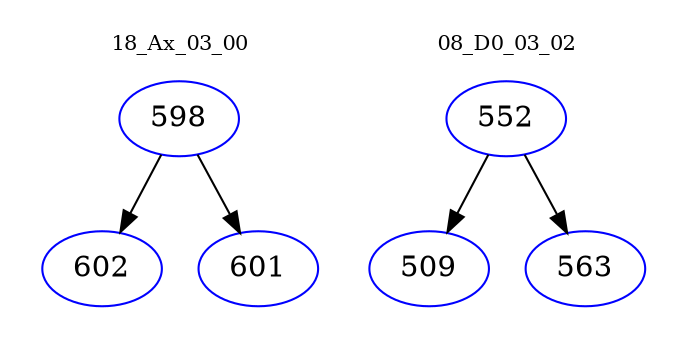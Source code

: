 digraph{
subgraph cluster_0 {
color = white
label = "18_Ax_03_00";
fontsize=10;
T0_598 [label="598", color="blue"]
T0_598 -> T0_602 [color="black"]
T0_602 [label="602", color="blue"]
T0_598 -> T0_601 [color="black"]
T0_601 [label="601", color="blue"]
}
subgraph cluster_1 {
color = white
label = "08_D0_03_02";
fontsize=10;
T1_552 [label="552", color="blue"]
T1_552 -> T1_509 [color="black"]
T1_509 [label="509", color="blue"]
T1_552 -> T1_563 [color="black"]
T1_563 [label="563", color="blue"]
}
}
